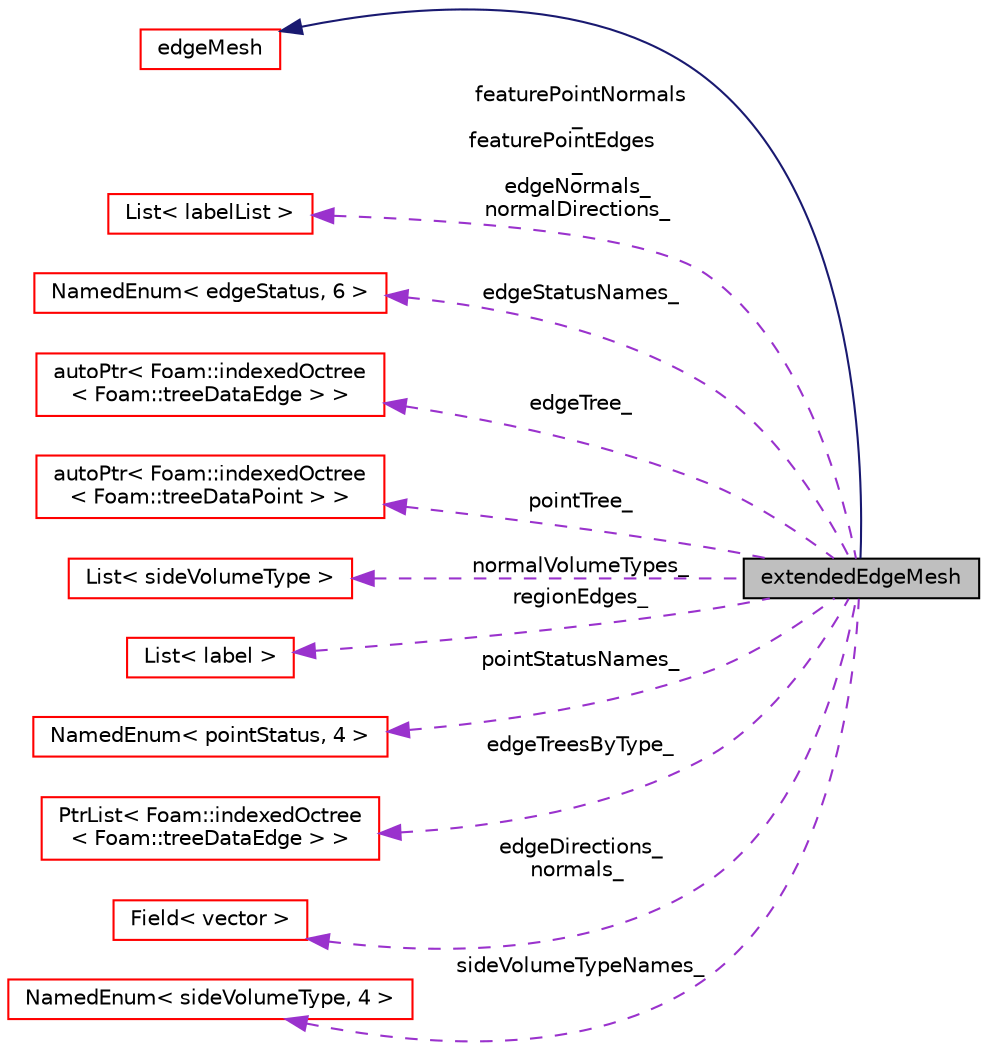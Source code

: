 digraph "extendedEdgeMesh"
{
  bgcolor="transparent";
  edge [fontname="Helvetica",fontsize="10",labelfontname="Helvetica",labelfontsize="10"];
  node [fontname="Helvetica",fontsize="10",shape=record];
  rankdir="LR";
  Node1 [label="extendedEdgeMesh",height=0.2,width=0.4,color="black", fillcolor="grey75", style="filled", fontcolor="black"];
  Node2 -> Node1 [dir="back",color="midnightblue",fontsize="10",style="solid",fontname="Helvetica"];
  Node2 [label="edgeMesh",height=0.2,width=0.4,color="red",URL="$a00626.html",tooltip="Points connected by edges. "];
  Node3 -> Node1 [dir="back",color="darkorchid3",fontsize="10",style="dashed",label=" featurePointNormals\l_\nfeaturePointEdges\l_\nedgeNormals_\nnormalDirections_" ,fontname="Helvetica"];
  Node3 [label="List\< labelList \>",height=0.2,width=0.4,color="red",URL="$a01391.html"];
  Node4 -> Node1 [dir="back",color="darkorchid3",fontsize="10",style="dashed",label=" edgeStatusNames_" ,fontname="Helvetica"];
  Node4 [label="NamedEnum\< edgeStatus, 6 \>",height=0.2,width=0.4,color="red",URL="$a01602.html"];
  Node5 -> Node1 [dir="back",color="darkorchid3",fontsize="10",style="dashed",label=" edgeTree_" ,fontname="Helvetica"];
  Node5 [label="autoPtr\< Foam::indexedOctree\l\< Foam::treeDataEdge \> \>",height=0.2,width=0.4,color="red",URL="$a00085.html"];
  Node6 -> Node1 [dir="back",color="darkorchid3",fontsize="10",style="dashed",label=" pointTree_" ,fontname="Helvetica"];
  Node6 [label="autoPtr\< Foam::indexedOctree\l\< Foam::treeDataPoint \> \>",height=0.2,width=0.4,color="red",URL="$a00085.html"];
  Node7 -> Node1 [dir="back",color="darkorchid3",fontsize="10",style="dashed",label=" normalVolumeTypes_" ,fontname="Helvetica"];
  Node7 [label="List\< sideVolumeType \>",height=0.2,width=0.4,color="red",URL="$a01391.html"];
  Node8 -> Node1 [dir="back",color="darkorchid3",fontsize="10",style="dashed",label=" regionEdges_" ,fontname="Helvetica"];
  Node8 [label="List\< label \>",height=0.2,width=0.4,color="red",URL="$a01391.html"];
  Node9 -> Node1 [dir="back",color="darkorchid3",fontsize="10",style="dashed",label=" pointStatusNames_" ,fontname="Helvetica"];
  Node9 [label="NamedEnum\< pointStatus, 4 \>",height=0.2,width=0.4,color="red",URL="$a01602.html"];
  Node10 -> Node1 [dir="back",color="darkorchid3",fontsize="10",style="dashed",label=" edgeTreesByType_" ,fontname="Helvetica"];
  Node10 [label="PtrList\< Foam::indexedOctree\l\< Foam::treeDataEdge \> \>",height=0.2,width=0.4,color="red",URL="$a02072.html"];
  Node11 -> Node1 [dir="back",color="darkorchid3",fontsize="10",style="dashed",label=" edgeDirections_\nnormals_" ,fontname="Helvetica"];
  Node11 [label="Field\< vector \>",height=0.2,width=0.4,color="red",URL="$a00765.html"];
  Node12 -> Node1 [dir="back",color="darkorchid3",fontsize="10",style="dashed",label=" sideVolumeTypeNames_" ,fontname="Helvetica"];
  Node12 [label="NamedEnum\< sideVolumeType, 4 \>",height=0.2,width=0.4,color="red",URL="$a01602.html"];
}
